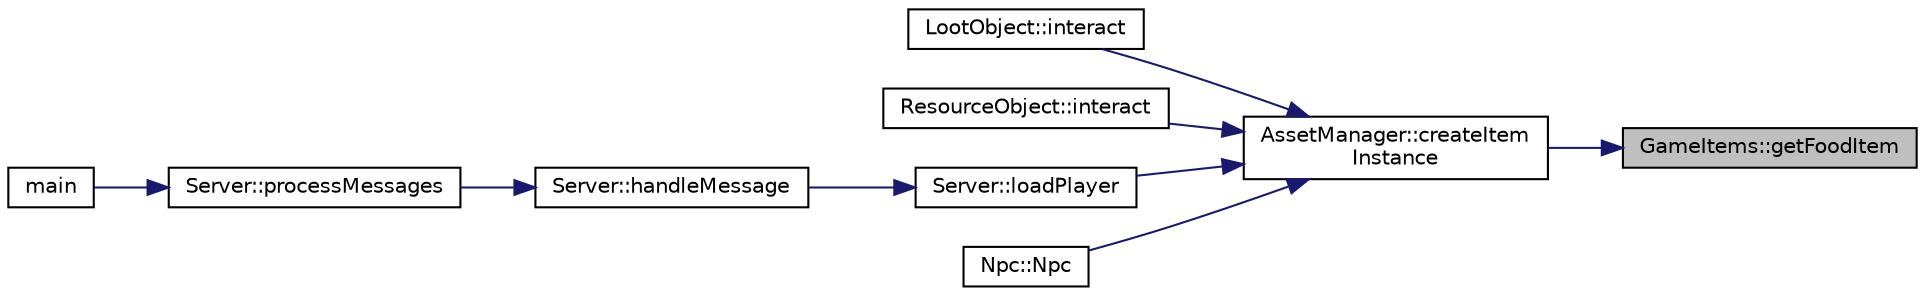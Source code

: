 digraph "GameItems::getFoodItem"
{
 // LATEX_PDF_SIZE
  edge [fontname="Helvetica",fontsize="10",labelfontname="Helvetica",labelfontsize="10"];
  node [fontname="Helvetica",fontsize="10",shape=record];
  rankdir="RL";
  Node1 [label="GameItems::getFoodItem",height=0.2,width=0.4,color="black", fillcolor="grey75", style="filled", fontcolor="black",tooltip=" "];
  Node1 -> Node2 [dir="back",color="midnightblue",fontsize="10",style="solid",fontname="Helvetica"];
  Node2 [label="AssetManager::createItem\lInstance",height=0.2,width=0.4,color="black", fillcolor="white", style="filled",URL="$classAssetManager.html#a7112131ee4657d508b2029eebb3975f6",tooltip="Creates an instance of an item."];
  Node2 -> Node3 [dir="back",color="midnightblue",fontsize="10",style="solid",fontname="Helvetica"];
  Node3 [label="LootObject::interact",height=0.2,width=0.4,color="black", fillcolor="white", style="filled",URL="$classLootObject.html#a4ef8634a19756ec50a158923bab05fc7",tooltip="Interact with the object."];
  Node2 -> Node4 [dir="back",color="midnightblue",fontsize="10",style="solid",fontname="Helvetica"];
  Node4 [label="ResourceObject::interact",height=0.2,width=0.4,color="black", fillcolor="white", style="filled",URL="$classResourceObject.html#aaee08d1b37836242c2ede45abbf7df71",tooltip="Interact with the object."];
  Node2 -> Node5 [dir="back",color="midnightblue",fontsize="10",style="solid",fontname="Helvetica"];
  Node5 [label="Server::loadPlayer",height=0.2,width=0.4,color="black", fillcolor="white", style="filled",URL="$classServer.html#ae66426d3906c2a9e5b217c65c4ce5db3",tooltip="Loads a player's data from the database and adds the player to the game."];
  Node5 -> Node6 [dir="back",color="midnightblue",fontsize="10",style="solid",fontname="Helvetica"];
  Node6 [label="Server::handleMessage",height=0.2,width=0.4,color="black", fillcolor="white", style="filled",URL="$classServer.html#a18a8fea9b1688c806fa5be9b4d5ac413",tooltip="Function to parse and act upon messages received from clients."];
  Node6 -> Node7 [dir="back",color="midnightblue",fontsize="10",style="solid",fontname="Helvetica"];
  Node7 [label="Server::processMessages",height=0.2,width=0.4,color="black", fillcolor="white", style="filled",URL="$classServer.html#aee6c47f62d04cd4dcf435ccedfd05e2c",tooltip="Server's main loop for processing messages."];
  Node7 -> Node8 [dir="back",color="midnightblue",fontsize="10",style="solid",fontname="Helvetica"];
  Node8 [label="main",height=0.2,width=0.4,color="black", fillcolor="white", style="filled",URL="$server_2src_2Main_8cpp.html#ae66f6b31b5ad750f1fe042a706a4e3d4",tooltip=" "];
  Node2 -> Node9 [dir="back",color="midnightblue",fontsize="10",style="solid",fontname="Helvetica"];
  Node9 [label="Npc::Npc",height=0.2,width=0.4,color="black", fillcolor="white", style="filled",URL="$classNpc.html#acc6bbca4c1aac12599be12ffe7289ee4",tooltip=" "];
}
